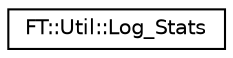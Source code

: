 digraph "Graphical Class Hierarchy"
{
 // LATEX_PDF_SIZE
  edge [fontname="Helvetica",fontsize="10",labelfontname="Helvetica",labelfontsize="10"];
  node [fontname="Helvetica",fontsize="10",shape=record];
  rankdir="LR";
  Node0 [label="FT::Util::Log_Stats",height=0.2,width=0.4,color="black", fillcolor="white", style="filled",URL="$d8/dd3/structFT_1_1Util_1_1Log__Stats.html",tooltip=" "];
}
